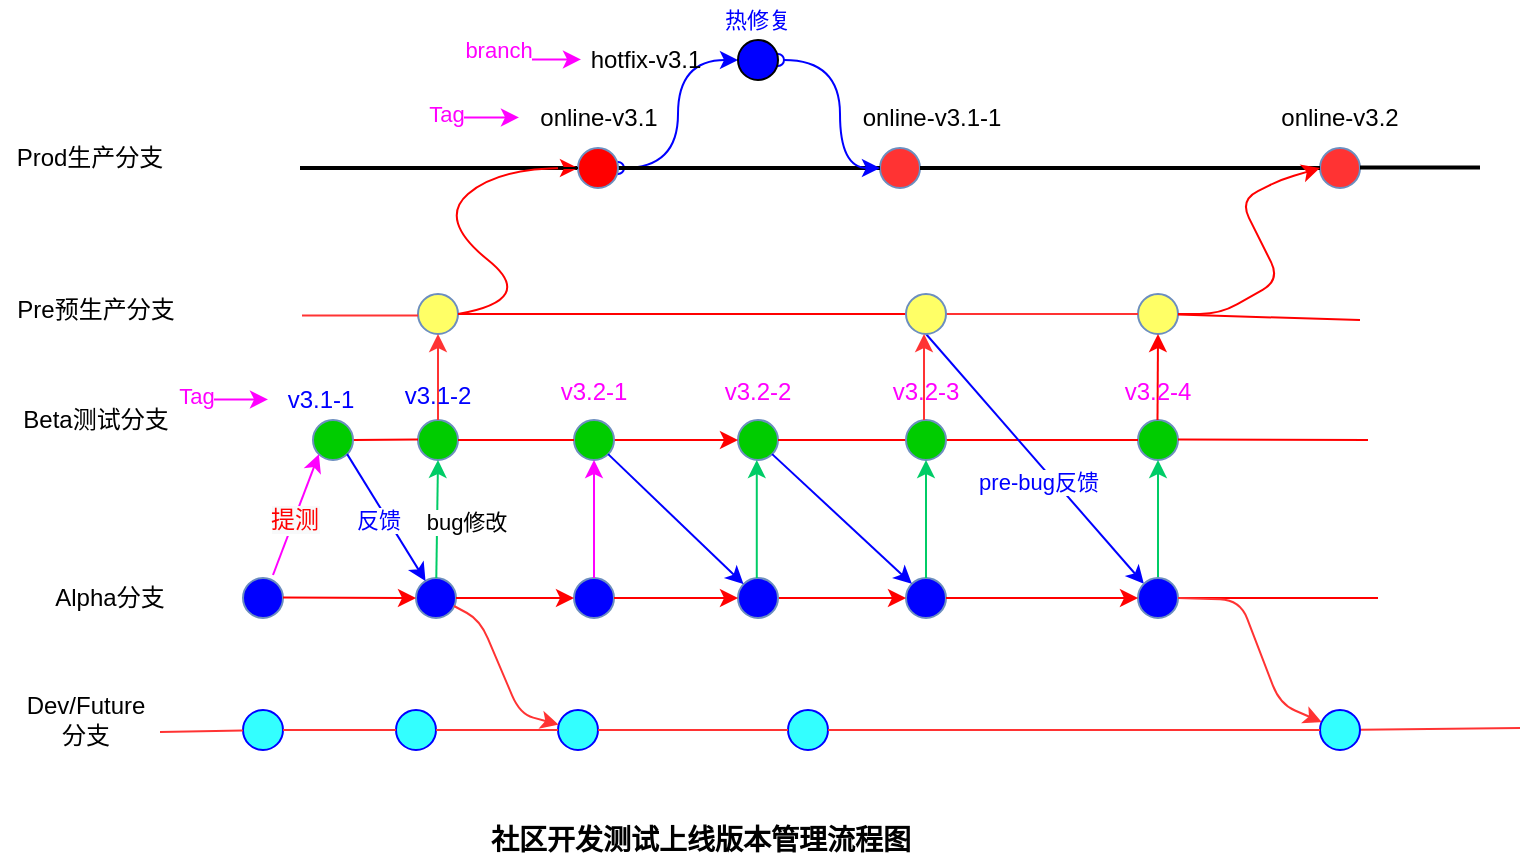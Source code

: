 <mxfile compressed="false" version="14.5.10" type="github"><diagram id="prtHgNgQTEPvFCAcTncT" name="Page-1"><mxGraphModel dx="1422" dy="738" grid="1" gridSize="10" guides="1" tooltips="1" connect="1" arrows="1" fold="1" page="1" pageScale="1" pageWidth="827" pageHeight="1169" math="0" shadow="0"><root><mxCell id="0"/><mxCell id="1" parent="0"/><mxCell id="dUK6E0IwJtis1xY8LVZJ-28" style="edgeStyle=orthogonalEdgeStyle;curved=1;rounded=0;orthogonalLoop=1;jettySize=auto;html=1;entryX=0;entryY=0.5;entryDx=0;entryDy=0;startArrow=oval;startFill=0;endArrow=classic;endFill=1;strokeColor=#0000FF;" parent="1" source="dUK6E0IwJtis1xY8LVZJ-11" target="dUK6E0IwJtis1xY8LVZJ-26" edge="1"><mxGeometry relative="1" as="geometry"><mxPoint x="314" y="294" as="sourcePoint"/></mxGeometry></mxCell><mxCell id="dUK6E0IwJtis1xY8LVZJ-15" value="" style="ellipse;whiteSpace=wrap;html=1;aspect=fixed;strokeColor=#6c8ebf;fillColor=#FF3333;" parent="1" vertex="1"><mxGeometry x="440" y="284" width="20" height="20" as="geometry"/></mxCell><mxCell id="dUK6E0IwJtis1xY8LVZJ-16" value="" style="ellipse;whiteSpace=wrap;html=1;aspect=fixed;strokeColor=#6c8ebf;fillColor=#FF3333;" parent="1" vertex="1"><mxGeometry x="660" y="284" width="20" height="20" as="geometry"/></mxCell><mxCell id="dUK6E0IwJtis1xY8LVZJ-18" value="" style="endArrow=none;html=1;exitX=0;exitY=0.5;exitDx=0;exitDy=0;strokeWidth=2;" parent="1" source="dUK6E0IwJtis1xY8LVZJ-15" target="dUK6E0IwJtis1xY8LVZJ-11" edge="1"><mxGeometry width="50" height="50" relative="1" as="geometry"><mxPoint x="130" y="304" as="sourcePoint"/><mxPoint x="314" y="294" as="targetPoint"/></mxGeometry></mxCell><mxCell id="dUK6E0IwJtis1xY8LVZJ-19" value="" style="endArrow=none;html=1;entryX=0;entryY=0.5;entryDx=0;entryDy=0;exitX=1;exitY=0.5;exitDx=0;exitDy=0;jumpSize=6;arcSize=20;strokeWidth=2;" parent="1" source="dUK6E0IwJtis1xY8LVZJ-15" target="dUK6E0IwJtis1xY8LVZJ-16" edge="1"><mxGeometry width="50" height="50" relative="1" as="geometry"><mxPoint x="489" y="304" as="sourcePoint"/><mxPoint x="379" y="304" as="targetPoint"/></mxGeometry></mxCell><mxCell id="dUK6E0IwJtis1xY8LVZJ-21" value="" style="endArrow=none;html=1;strokeColor=#000000;entryX=0;entryY=0.5;entryDx=0;entryDy=0;strokeWidth=2;" parent="1" target="dUK6E0IwJtis1xY8LVZJ-11" edge="1"><mxGeometry width="50" height="50" relative="1" as="geometry"><mxPoint x="150" y="294" as="sourcePoint"/><mxPoint x="239" y="264" as="targetPoint"/></mxGeometry></mxCell><mxCell id="dUK6E0IwJtis1xY8LVZJ-25" value="" style="ellipse;whiteSpace=wrap;html=1;aspect=fixed;strokeColor=#6c8ebf;fillColor=#FFFF66;" parent="1" vertex="1"><mxGeometry x="209" y="357" width="20" height="20" as="geometry"/></mxCell><mxCell id="dUK6E0IwJtis1xY8LVZJ-30" style="edgeStyle=orthogonalEdgeStyle;curved=1;rounded=0;orthogonalLoop=1;jettySize=auto;html=1;exitX=1;exitY=0.5;exitDx=0;exitDy=0;startArrow=oval;startFill=0;endArrow=classic;endFill=1;strokeColor=#0000FF;entryX=0;entryY=0.5;entryDx=0;entryDy=0;" parent="1" source="dUK6E0IwJtis1xY8LVZJ-26" target="dUK6E0IwJtis1xY8LVZJ-15" edge="1"><mxGeometry relative="1" as="geometry"><mxPoint x="290" y="294" as="targetPoint"/><Array as="points"><mxPoint x="420" y="240"/><mxPoint x="420" y="294"/></Array></mxGeometry></mxCell><mxCell id="dUK6E0IwJtis1xY8LVZJ-26" value="" style="ellipse;whiteSpace=wrap;html=1;aspect=fixed;fillColor=#0000FF;" parent="1" vertex="1"><mxGeometry x="369" y="230" width="20" height="20" as="geometry"/></mxCell><mxCell id="dUK6E0IwJtis1xY8LVZJ-35" value="" style="endArrow=none;html=1;exitX=1;exitY=0.5;exitDx=0;exitDy=0;strokeColor=#FF0000;" parent="1" source="dUK6E0IwJtis1xY8LVZJ-25" target="dUK6E0IwJtis1xY8LVZJ-23" edge="1"><mxGeometry width="50" height="50" relative="1" as="geometry"><mxPoint x="294" y="370" as="sourcePoint"/><mxPoint x="458" y="370" as="targetPoint"/></mxGeometry></mxCell><mxCell id="dUK6E0IwJtis1xY8LVZJ-42" value="" style="curved=1;endArrow=classic;html=1;strokeColor=#FF0000;entryX=0;entryY=0.5;entryDx=0;entryDy=0;exitX=1;exitY=0.5;exitDx=0;exitDy=0;" parent="1" source="dUK6E0IwJtis1xY8LVZJ-25" target="dUK6E0IwJtis1xY8LVZJ-11" edge="1"><mxGeometry width="50" height="50" relative="1" as="geometry"><mxPoint x="230" y="370" as="sourcePoint"/><mxPoint x="259" y="290" as="targetPoint"/><Array as="points"><mxPoint x="269" y="360"/><mxPoint x="219" y="320"/><mxPoint x="249" y="294"/></Array></mxGeometry></mxCell><mxCell id="dUK6E0IwJtis1xY8LVZJ-11" value="" style="ellipse;whiteSpace=wrap;html=1;aspect=fixed;strokeColor=#6c8ebf;fillColor=#FF0000;" parent="1" vertex="1"><mxGeometry x="289" y="284" width="20" height="20" as="geometry"/></mxCell><mxCell id="dUK6E0IwJtis1xY8LVZJ-43" value="" style="endArrow=none;html=1;entryX=0;entryY=0.5;entryDx=0;entryDy=0;" parent="1" target="dUK6E0IwJtis1xY8LVZJ-11" edge="1"><mxGeometry width="50" height="50" relative="1" as="geometry"><mxPoint x="279" y="294" as="sourcePoint"/><mxPoint x="459" y="294" as="targetPoint"/></mxGeometry></mxCell><mxCell id="dUK6E0IwJtis1xY8LVZJ-47" value="" style="group" parent="1" vertex="1" connectable="0"><mxGeometry x="2.5" y="355" width="90" height="30" as="geometry"/></mxCell><mxCell id="dUK6E0IwJtis1xY8LVZJ-31" value="Pre预生产分支" style="text;html=1;strokeColor=none;fillColor=none;align=center;verticalAlign=middle;whiteSpace=wrap;rounded=0;" parent="dUK6E0IwJtis1xY8LVZJ-47" vertex="1"><mxGeometry width="90" height="20" as="geometry"/></mxCell><mxCell id="dUK6E0IwJtis1xY8LVZJ-48" value="" style="group" parent="1" vertex="1" connectable="0"><mxGeometry y="279" width="85" height="30" as="geometry"/></mxCell><mxCell id="dUK6E0IwJtis1xY8LVZJ-32" value="Prod生产分支" style="text;html=1;strokeColor=none;fillColor=none;align=center;verticalAlign=middle;whiteSpace=wrap;rounded=0;" parent="dUK6E0IwJtis1xY8LVZJ-48" vertex="1"><mxGeometry x="5" width="80" height="20" as="geometry"/></mxCell><mxCell id="dUK6E0IwJtis1xY8LVZJ-49" value="" style="ellipse;whiteSpace=wrap;html=1;aspect=fixed;strokeColor=#6c8ebf;fillColor=#FFFF66;rotation=0;" parent="1" vertex="1"><mxGeometry x="569" y="357" width="20" height="20" as="geometry"/></mxCell><mxCell id="dUK6E0IwJtis1xY8LVZJ-52" value="" style="endArrow=none;html=1;strokeColor=#FF0000;strokeWidth=1;" parent="1" source="dUK6E0IwJtis1xY8LVZJ-49" edge="1"><mxGeometry width="50" height="50" relative="1" as="geometry"><mxPoint x="610" y="370" as="sourcePoint"/><mxPoint x="680" y="370" as="targetPoint"/></mxGeometry></mxCell><mxCell id="dUK6E0IwJtis1xY8LVZJ-53" value="" style="ellipse;whiteSpace=wrap;html=1;aspect=fixed;strokeColor=#6c8ebf;fillColor=#00CC00;" parent="1" vertex="1"><mxGeometry x="209" y="420" width="20" height="20" as="geometry"/></mxCell><mxCell id="dUK6E0IwJtis1xY8LVZJ-54" value="" style="ellipse;whiteSpace=wrap;html=1;aspect=fixed;strokeColor=#6c8ebf;fillColor=#00CC00;" parent="1" vertex="1"><mxGeometry x="369" y="420" width="20" height="20" as="geometry"/></mxCell><mxCell id="dUK6E0IwJtis1xY8LVZJ-55" value="" style="ellipse;whiteSpace=wrap;html=1;aspect=fixed;strokeColor=#6c8ebf;fillColor=#00CC00;" parent="1" vertex="1"><mxGeometry x="569" y="420" width="20" height="20" as="geometry"/></mxCell><mxCell id="dUK6E0IwJtis1xY8LVZJ-57" value="" style="endArrow=classic;html=1;strokeColor=#FF0000;strokeWidth=1;entryX=0;entryY=0.5;entryDx=0;entryDy=0;exitX=1;exitY=0.5;exitDx=0;exitDy=0;" parent="1" source="dUK6E0IwJtis1xY8LVZJ-49" target="dUK6E0IwJtis1xY8LVZJ-16" edge="1"><mxGeometry width="50" height="50" relative="1" as="geometry"><mxPoint x="589" y="364" as="sourcePoint"/><mxPoint x="634" y="310" as="targetPoint"/><Array as="points"><mxPoint x="610" y="367"/><mxPoint x="640" y="350"/><mxPoint x="620" y="310"/><mxPoint x="640" y="300"/></Array></mxGeometry></mxCell><mxCell id="dUK6E0IwJtis1xY8LVZJ-59" value="" style="endArrow=classic;html=1;strokeColor=#FF0000;strokeWidth=1;exitX=1;exitY=0.5;exitDx=0;exitDy=0;entryX=0;entryY=0.5;entryDx=0;entryDy=0;endFill=1;" parent="1" source="dUK6E0IwJtis1xY8LVZJ-68" target="dUK6E0IwJtis1xY8LVZJ-54" edge="1"><mxGeometry width="50" height="50" relative="1" as="geometry"><mxPoint x="419" y="460" as="sourcePoint"/><mxPoint x="319" y="430" as="targetPoint"/></mxGeometry></mxCell><mxCell id="dUK6E0IwJtis1xY8LVZJ-61" value="" style="endArrow=none;html=1;strokeColor=#FF0000;strokeWidth=1;entryX=0;entryY=0.5;entryDx=0;entryDy=0;" parent="1" source="dUK6E0IwJtis1xY8LVZJ-80" edge="1"><mxGeometry width="50" height="50" relative="1" as="geometry"><mxPoint x="179" y="430" as="sourcePoint"/><mxPoint x="209" y="429.75" as="targetPoint"/></mxGeometry></mxCell><mxCell id="dUK6E0IwJtis1xY8LVZJ-62" value="" style="endArrow=none;html=1;strokeColor=#FF0000;strokeWidth=1;exitX=1;exitY=0.5;exitDx=0;exitDy=0;" parent="1" edge="1"><mxGeometry width="50" height="50" relative="1" as="geometry"><mxPoint x="589" y="429.75" as="sourcePoint"/><mxPoint x="684" y="430" as="targetPoint"/></mxGeometry></mxCell><mxCell id="dUK6E0IwJtis1xY8LVZJ-66" value="" style="endArrow=classic;html=1;strokeColor=#FF0000;strokeWidth=1;" parent="1" target="dUK6E0IwJtis1xY8LVZJ-49" edge="1"><mxGeometry width="50" height="50" relative="1" as="geometry"><mxPoint x="578.75" y="420" as="sourcePoint"/><mxPoint x="579" y="380" as="targetPoint"/></mxGeometry></mxCell><mxCell id="dUK6E0IwJtis1xY8LVZJ-68" value="" style="ellipse;whiteSpace=wrap;html=1;aspect=fixed;strokeColor=#6c8ebf;fillColor=#00CC00;" parent="1" vertex="1"><mxGeometry x="287" y="420" width="20" height="20" as="geometry"/></mxCell><mxCell id="dUK6E0IwJtis1xY8LVZJ-69" value="" style="endArrow=none;html=1;strokeColor=#FF0000;strokeWidth=1;exitX=1;exitY=0.5;exitDx=0;exitDy=0;entryX=0;entryY=0.5;entryDx=0;entryDy=0;" parent="1" source="dUK6E0IwJtis1xY8LVZJ-53" target="dUK6E0IwJtis1xY8LVZJ-68" edge="1"><mxGeometry width="50" height="50" relative="1" as="geometry"><mxPoint x="229" y="430" as="sourcePoint"/><mxPoint x="324" y="430" as="targetPoint"/></mxGeometry></mxCell><mxCell id="dUK6E0IwJtis1xY8LVZJ-71" value="" style="ellipse;whiteSpace=wrap;html=1;aspect=fixed;strokeColor=#6c8ebf;fillColor=#0000FF;" parent="1" vertex="1"><mxGeometry x="208" y="499" width="20" height="20" as="geometry"/></mxCell><mxCell id="dUK6E0IwJtis1xY8LVZJ-72" value="" style="ellipse;whiteSpace=wrap;html=1;aspect=fixed;strokeColor=#6c8ebf;fillColor=#0000FF;" parent="1" vertex="1"><mxGeometry x="287" y="499" width="20" height="20" as="geometry"/></mxCell><mxCell id="dUK6E0IwJtis1xY8LVZJ-74" value="" style="ellipse;whiteSpace=wrap;html=1;aspect=fixed;strokeColor=#6c8ebf;fillColor=#0000FF;" parent="1" vertex="1"><mxGeometry x="453" y="499" width="20" height="20" as="geometry"/></mxCell><mxCell id="dUK6E0IwJtis1xY8LVZJ-78" value="" style="endArrow=none;html=1;strokeColor=#FF0000;strokeWidth=1;" parent="1" source="dUK6E0IwJtis1xY8LVZJ-67" target="dUK6E0IwJtis1xY8LVZJ-54" edge="1"><mxGeometry width="50" height="50" relative="1" as="geometry"><mxPoint x="344" y="430" as="sourcePoint"/><mxPoint x="419" y="430" as="targetPoint"/></mxGeometry></mxCell><mxCell id="dUK6E0IwJtis1xY8LVZJ-80" value="" style="ellipse;whiteSpace=wrap;html=1;aspect=fixed;strokeColor=#6c8ebf;fillColor=#00CC00;" parent="1" vertex="1"><mxGeometry x="156.5" y="420" width="20" height="20" as="geometry"/></mxCell><mxCell id="dUK6E0IwJtis1xY8LVZJ-81" value="" style="endArrow=none;html=1;strokeColor=#FF0000;strokeWidth=1;" parent="1" edge="1"><mxGeometry width="50" height="50" relative="1" as="geometry"><mxPoint x="179" y="430" as="sourcePoint"/><mxPoint x="179" y="430" as="targetPoint"/></mxGeometry></mxCell><mxCell id="dUK6E0IwJtis1xY8LVZJ-82" value="" style="endArrow=none;html=1;strokeColor=#FF0000;strokeWidth=1;entryX=0;entryY=0.5;entryDx=0;entryDy=0;exitX=1;exitY=0.5;exitDx=0;exitDy=0;" parent="1" source="dUK6E0IwJtis1xY8LVZJ-67" target="dUK6E0IwJtis1xY8LVZJ-55" edge="1"><mxGeometry width="50" height="50" relative="1" as="geometry"><mxPoint x="449" y="430" as="sourcePoint"/><mxPoint x="502" y="430" as="targetPoint"/></mxGeometry></mxCell><mxCell id="dUK6E0IwJtis1xY8LVZJ-67" value="" style="ellipse;whiteSpace=wrap;html=1;aspect=fixed;strokeColor=#6c8ebf;fillColor=#00CC00;" parent="1" vertex="1"><mxGeometry x="453" y="420" width="20" height="20" as="geometry"/></mxCell><mxCell id="dUK6E0IwJtis1xY8LVZJ-92" value="" style="ellipse;whiteSpace=wrap;html=1;aspect=fixed;strokeColor=#6c8ebf;fillColor=#0000FF;" parent="1" vertex="1"><mxGeometry x="121.5" y="499" width="20" height="20" as="geometry"/></mxCell><mxCell id="dUK6E0IwJtis1xY8LVZJ-93" value="" style="endArrow=classic;html=1;strokeWidth=1;exitX=0.75;exitY=-0.075;exitDx=0;exitDy=0;exitPerimeter=0;entryX=0;entryY=1;entryDx=0;entryDy=0;strokeColor=#FF00FF;" parent="1" source="dUK6E0IwJtis1xY8LVZJ-92" target="dUK6E0IwJtis1xY8LVZJ-80" edge="1"><mxGeometry width="50" height="50" relative="1" as="geometry"><mxPoint x="134" y="510" as="sourcePoint"/><mxPoint x="184" y="460" as="targetPoint"/></mxGeometry></mxCell><mxCell id="dUK6E0IwJtis1xY8LVZJ-138" value="&lt;span style=&quot;color: rgb(255 , 0 , 0) ; font-size: 12px ; background-color: rgb(248 , 249 , 250)&quot;&gt;提测&lt;/span&gt;" style="edgeLabel;html=1;align=center;verticalAlign=middle;resizable=0;points=[];" parent="dUK6E0IwJtis1xY8LVZJ-93" vertex="1" connectable="0"><mxGeometry x="0.615" relative="1" as="geometry"><mxPoint x="-8.49" y="21.23" as="offset"/></mxGeometry></mxCell><mxCell id="dUK6E0IwJtis1xY8LVZJ-95" value="" style="endArrow=classic;html=1;strokeWidth=1;exitX=1;exitY=1;exitDx=0;exitDy=0;strokeColor=#0000FF;" parent="1" source="dUK6E0IwJtis1xY8LVZJ-80" target="dUK6E0IwJtis1xY8LVZJ-71" edge="1"><mxGeometry width="50" height="50" relative="1" as="geometry"><mxPoint x="174" y="470" as="sourcePoint"/><mxPoint x="224" y="420" as="targetPoint"/></mxGeometry></mxCell><mxCell id="dUK6E0IwJtis1xY8LVZJ-137" value="&lt;font color=&quot;#0000ff&quot;&gt;反馈&lt;/font&gt;" style="edgeLabel;html=1;align=center;verticalAlign=middle;resizable=0;points=[];" parent="dUK6E0IwJtis1xY8LVZJ-95" vertex="1" connectable="0"><mxGeometry x="-0.377" y="-1" relative="1" as="geometry"><mxPoint x="4.18" y="12.92" as="offset"/></mxGeometry></mxCell><mxCell id="dUK6E0IwJtis1xY8LVZJ-96" value="" style="endArrow=classic;html=1;strokeWidth=1;strokeColor=#00CC66;" parent="1" source="dUK6E0IwJtis1xY8LVZJ-71" edge="1"><mxGeometry width="50" height="50" relative="1" as="geometry"><mxPoint x="209" y="499" as="sourcePoint"/><mxPoint x="219" y="440" as="targetPoint"/></mxGeometry></mxCell><mxCell id="dUK6E0IwJtis1xY8LVZJ-139" value="bug修改" style="edgeLabel;html=1;align=center;verticalAlign=middle;resizable=0;points=[];" parent="dUK6E0IwJtis1xY8LVZJ-96" vertex="1" connectable="0"><mxGeometry x="0.258" y="3" relative="1" as="geometry"><mxPoint x="16.68" y="8.55" as="offset"/></mxGeometry></mxCell><mxCell id="dUK6E0IwJtis1xY8LVZJ-98" value="" style="endArrow=classic;html=1;strokeColor=#FF0000;strokeWidth=1;entryX=0;entryY=0.5;entryDx=0;entryDy=0;endFill=1;" parent="1" target="dUK6E0IwJtis1xY8LVZJ-71" edge="1"><mxGeometry width="50" height="50" relative="1" as="geometry"><mxPoint x="141.5" y="508.75" as="sourcePoint"/><mxPoint x="186.5" y="508.75" as="targetPoint"/></mxGeometry></mxCell><mxCell id="dUK6E0IwJtis1xY8LVZJ-99" value="" style="endArrow=classic;html=1;strokeColor=#FF0000;strokeWidth=1;endFill=1;entryX=0;entryY=0.5;entryDx=0;entryDy=0;" parent="1" source="dUK6E0IwJtis1xY8LVZJ-71" target="dUK6E0IwJtis1xY8LVZJ-72" edge="1"><mxGeometry width="50" height="50" relative="1" as="geometry"><mxPoint x="230" y="509" as="sourcePoint"/><mxPoint x="259" y="509" as="targetPoint"/></mxGeometry></mxCell><mxCell id="dUK6E0IwJtis1xY8LVZJ-101" value="" style="endArrow=classic;html=1;strokeColor=#FF0000;strokeWidth=1;entryX=0;entryY=0.5;entryDx=0;entryDy=0;exitX=1;exitY=0.5;exitDx=0;exitDy=0;endFill=1;" parent="1" source="dUK6E0IwJtis1xY8LVZJ-145" target="dUK6E0IwJtis1xY8LVZJ-74" edge="1"><mxGeometry width="50" height="50" relative="1" as="geometry"><mxPoint x="334" y="508.75" as="sourcePoint"/><mxPoint x="379" y="508.75" as="targetPoint"/></mxGeometry></mxCell><mxCell id="dUK6E0IwJtis1xY8LVZJ-104" value="" style="endArrow=none;html=1;strokeColor=#FF0000;strokeWidth=1;" parent="1" source="dUK6E0IwJtis1xY8LVZJ-76" edge="1"><mxGeometry width="50" height="50" relative="1" as="geometry"><mxPoint x="579" y="508.75" as="sourcePoint"/><mxPoint x="689" y="509" as="targetPoint"/></mxGeometry></mxCell><mxCell id="dUK6E0IwJtis1xY8LVZJ-106" value="" style="endArrow=classic;html=1;strokeWidth=1;entryX=0.5;entryY=1;entryDx=0;entryDy=0;exitX=0.5;exitY=0;exitDx=0;exitDy=0;strokeColor=#FF00FF;" parent="1" source="dUK6E0IwJtis1xY8LVZJ-72" target="dUK6E0IwJtis1xY8LVZJ-68" edge="1"><mxGeometry width="50" height="50" relative="1" as="geometry"><mxPoint x="292" y="499" as="sourcePoint"/><mxPoint x="342" y="449" as="targetPoint"/></mxGeometry></mxCell><mxCell id="dUK6E0IwJtis1xY8LVZJ-85" value="&lt;font color=&quot;#ff00ff&quot;&gt;v3.2-2&lt;/font&gt;" style="text;html=1;strokeColor=none;fillColor=none;align=center;verticalAlign=middle;whiteSpace=wrap;rounded=0;" parent="1" vertex="1"><mxGeometry x="359" y="398" width="40" height="16" as="geometry"/></mxCell><mxCell id="dUK6E0IwJtis1xY8LVZJ-110" value="Beta测试分支" style="text;html=1;strokeColor=none;fillColor=none;align=center;verticalAlign=middle;whiteSpace=wrap;rounded=0;" parent="1" vertex="1"><mxGeometry x="2.5" y="410" width="90" height="20" as="geometry"/></mxCell><mxCell id="dUK6E0IwJtis1xY8LVZJ-112" value="Alpha分支" style="text;html=1;strokeColor=none;fillColor=none;align=center;verticalAlign=middle;whiteSpace=wrap;rounded=0;" parent="1" vertex="1"><mxGeometry x="25" y="499" width="60" height="20" as="geometry"/></mxCell><mxCell id="dUK6E0IwJtis1xY8LVZJ-113" value="" style="endArrow=classic;html=1;strokeWidth=1;exitX=1;exitY=0.5;exitDx=0;exitDy=0;strokeColor=#0000FF;entryX=0;entryY=0;entryDx=0;entryDy=0;" parent="1" source="dUK6E0IwJtis1xY8LVZJ-23" target="dUK6E0IwJtis1xY8LVZJ-76" edge="1"><mxGeometry width="50" height="50" relative="1" as="geometry"><mxPoint x="389" y="440" as="sourcePoint"/><mxPoint x="439" y="390" as="targetPoint"/></mxGeometry></mxCell><mxCell id="dUK6E0IwJtis1xY8LVZJ-140" value="pre-bug反馈" style="edgeLabel;html=1;align=center;verticalAlign=middle;resizable=0;points=[];fontColor=#0000FF;" parent="dUK6E0IwJtis1xY8LVZJ-113" vertex="1" connectable="0"><mxGeometry x="-0.743" relative="1" as="geometry"><mxPoint x="41.7" y="57.23" as="offset"/></mxGeometry></mxCell><mxCell id="dUK6E0IwJtis1xY8LVZJ-114" value="" style="endArrow=classic;html=1;strokeWidth=1;exitX=0.5;exitY=0;exitDx=0;exitDy=0;entryX=0.5;entryY=1;entryDx=0;entryDy=0;strokeColor=#00CC66;" parent="1" source="dUK6E0IwJtis1xY8LVZJ-74" target="dUK6E0IwJtis1xY8LVZJ-67" edge="1"><mxGeometry width="50" height="50" relative="1" as="geometry"><mxPoint x="389" y="440" as="sourcePoint"/><mxPoint x="439" y="390" as="targetPoint"/></mxGeometry></mxCell><mxCell id="dUK6E0IwJtis1xY8LVZJ-115" value="" style="endArrow=classic;html=1;strokeWidth=1;exitX=0.5;exitY=0;exitDx=0;exitDy=0;strokeColor=#00CC66;" parent="1" source="dUK6E0IwJtis1xY8LVZJ-76" edge="1"><mxGeometry width="50" height="50" relative="1" as="geometry"><mxPoint x="529" y="490" as="sourcePoint"/><mxPoint x="579" y="440" as="targetPoint"/></mxGeometry></mxCell><mxCell id="dUK6E0IwJtis1xY8LVZJ-76" value="" style="ellipse;whiteSpace=wrap;html=1;aspect=fixed;strokeColor=#6c8ebf;fillColor=#0000FF;" parent="1" vertex="1"><mxGeometry x="569" y="499" width="20" height="20" as="geometry"/></mxCell><mxCell id="dUK6E0IwJtis1xY8LVZJ-116" value="" style="endArrow=none;html=1;strokeColor=#FF0000;strokeWidth=1;" parent="1" target="dUK6E0IwJtis1xY8LVZJ-76" edge="1"><mxGeometry width="50" height="50" relative="1" as="geometry"><mxPoint x="579" y="508.75" as="sourcePoint"/><mxPoint x="624" y="508.75" as="targetPoint"/></mxGeometry></mxCell><mxCell id="dUK6E0IwJtis1xY8LVZJ-84" value="&lt;font color=&quot;#0000ff&quot;&gt;v3.1-1&lt;/font&gt;" style="text;html=1;strokeColor=none;fillColor=none;align=center;verticalAlign=middle;whiteSpace=wrap;rounded=0;" parent="1" vertex="1"><mxGeometry x="121.5" y="400" width="76.5" height="20" as="geometry"/></mxCell><mxCell id="dUK6E0IwJtis1xY8LVZJ-44" value="&lt;font color=&quot;#0000ff&quot; style=&quot;font-size: 11px&quot;&gt;热修复&lt;/font&gt;" style="text;html=1;strokeColor=none;fillColor=none;align=center;verticalAlign=middle;whiteSpace=wrap;rounded=0;" parent="1" vertex="1"><mxGeometry x="336" y="210" width="86" height="20" as="geometry"/></mxCell><mxCell id="dUK6E0IwJtis1xY8LVZJ-122" value="" style="endArrow=none;html=1;strokeColor=#FF3333;strokeWidth=1;" parent="1" source="dUK6E0IwJtis1xY8LVZJ-23" target="dUK6E0IwJtis1xY8LVZJ-49" edge="1"><mxGeometry width="50" height="50" relative="1" as="geometry"><mxPoint x="333" y="367.7" as="sourcePoint"/><mxPoint x="453.0" y="366.946" as="targetPoint"/></mxGeometry></mxCell><mxCell id="dUK6E0IwJtis1xY8LVZJ-124" value="" style="endArrow=none;html=1;strokeColor=#FF3333;strokeWidth=1;" parent="1" edge="1"><mxGeometry width="50" height="50" relative="1" as="geometry"><mxPoint x="151" y="367.7" as="sourcePoint"/><mxPoint x="209" y="367.7" as="targetPoint"/></mxGeometry></mxCell><mxCell id="dUK6E0IwJtis1xY8LVZJ-127" value="&lt;font color=&quot;#ff00ff&quot;&gt;v3.2-4&lt;/font&gt;" style="text;html=1;strokeColor=none;fillColor=none;align=center;verticalAlign=middle;whiteSpace=wrap;rounded=0;" parent="1" vertex="1"><mxGeometry x="559" y="396" width="40" height="20" as="geometry"/></mxCell><mxCell id="dUK6E0IwJtis1xY8LVZJ-128" value="" style="endArrow=none;html=1;strokeColor=#000000;strokeWidth=2;" parent="1" edge="1"><mxGeometry width="50" height="50" relative="1" as="geometry"><mxPoint x="680" y="293.7" as="sourcePoint"/><mxPoint x="740" y="293.7" as="targetPoint"/></mxGeometry></mxCell><mxCell id="dUK6E0IwJtis1xY8LVZJ-129" value="" style="endArrow=classic;html=1;strokeColor=#FF3333;strokeWidth=1;entryX=0.5;entryY=1;entryDx=0;entryDy=0;" parent="1" target="dUK6E0IwJtis1xY8LVZJ-25" edge="1"><mxGeometry width="50" height="50" relative="1" as="geometry"><mxPoint x="219" y="420" as="sourcePoint"/><mxPoint x="269" y="370" as="targetPoint"/></mxGeometry></mxCell><mxCell id="dUK6E0IwJtis1xY8LVZJ-131" value="&lt;font color=&quot;#0000ff&quot;&gt;v3.1-2&lt;/font&gt;" style="text;html=1;strokeColor=none;fillColor=none;align=center;verticalAlign=middle;whiteSpace=wrap;rounded=0;" parent="1" vertex="1"><mxGeometry x="199" y="398" width="40" height="20" as="geometry"/></mxCell><mxCell id="dUK6E0IwJtis1xY8LVZJ-132" value="&lt;font color=&quot;#ff00ff&quot;&gt;v3.2-1&lt;/font&gt;" style="text;html=1;strokeColor=none;fillColor=none;align=center;verticalAlign=middle;whiteSpace=wrap;rounded=0;" parent="1" vertex="1"><mxGeometry x="277" y="396" width="40" height="20" as="geometry"/></mxCell><mxCell id="dUK6E0IwJtis1xY8LVZJ-141" value="" style="endArrow=classic;html=1;strokeColor=#FF0000;strokeWidth=1;entryX=0;entryY=0.5;entryDx=0;entryDy=0;endFill=1;exitX=1;exitY=0.5;exitDx=0;exitDy=0;" parent="1" source="dUK6E0IwJtis1xY8LVZJ-74" target="dUK6E0IwJtis1xY8LVZJ-76" edge="1"><mxGeometry width="50" height="50" relative="1" as="geometry"><mxPoint x="502" y="508.75" as="sourcePoint"/><mxPoint x="520" y="509" as="targetPoint"/></mxGeometry></mxCell><mxCell id="dUK6E0IwJtis1xY8LVZJ-86" value="&lt;font color=&quot;#ff00ff&quot;&gt;v3.2-3&lt;/font&gt;" style="text;html=1;strokeColor=none;fillColor=none;align=center;verticalAlign=middle;whiteSpace=wrap;rounded=0;" parent="1" vertex="1"><mxGeometry x="443" y="396" width="40" height="20" as="geometry"/></mxCell><mxCell id="dUK6E0IwJtis1xY8LVZJ-23" value="" style="ellipse;whiteSpace=wrap;html=1;aspect=fixed;strokeColor=#6c8ebf;fillColor=#FFFF66;rotation=0;direction=south;" parent="1" vertex="1"><mxGeometry x="453" y="357" width="20" height="20" as="geometry"/></mxCell><mxCell id="dUK6E0IwJtis1xY8LVZJ-145" value="" style="ellipse;whiteSpace=wrap;html=1;aspect=fixed;strokeColor=#6c8ebf;fillColor=#0000FF;" parent="1" vertex="1"><mxGeometry x="369" y="499" width="20" height="20" as="geometry"/></mxCell><mxCell id="dUK6E0IwJtis1xY8LVZJ-146" value="" style="endArrow=classic;html=1;strokeColor=#FF0000;strokeWidth=1;entryX=0;entryY=0.5;entryDx=0;entryDy=0;exitX=1;exitY=0.5;exitDx=0;exitDy=0;endFill=1;" parent="1" source="dUK6E0IwJtis1xY8LVZJ-72" target="dUK6E0IwJtis1xY8LVZJ-145" edge="1"><mxGeometry width="50" height="50" relative="1" as="geometry"><mxPoint x="279" y="509" as="sourcePoint"/><mxPoint x="453" y="509" as="targetPoint"/></mxGeometry></mxCell><mxCell id="dUK6E0IwJtis1xY8LVZJ-148" value="" style="endArrow=classic;html=1;strokeWidth=1;exitX=1;exitY=1;exitDx=0;exitDy=0;strokeColor=#0000FF;" parent="1" source="dUK6E0IwJtis1xY8LVZJ-68" target="dUK6E0IwJtis1xY8LVZJ-145" edge="1"><mxGeometry width="50" height="50" relative="1" as="geometry"><mxPoint x="279.001" y="436.041" as="sourcePoint"/><mxPoint x="310.019" y="498.996" as="targetPoint"/></mxGeometry></mxCell><mxCell id="dUK6E0IwJtis1xY8LVZJ-150" value="" style="endArrow=classic;html=1;strokeWidth=1;entryX=0.5;entryY=1;entryDx=0;entryDy=0;exitX=0.5;exitY=0;exitDx=0;exitDy=0;strokeColor=#00CC66;" parent="1" edge="1"><mxGeometry width="50" height="50" relative="1" as="geometry"><mxPoint x="378.39" y="499" as="sourcePoint"/><mxPoint x="378.39" y="440" as="targetPoint"/></mxGeometry></mxCell><mxCell id="dUK6E0IwJtis1xY8LVZJ-156" value="" style="endArrow=none;html=1;strokeColor=#FF3333;strokeWidth=1;fontColor=#0000FF;" parent="1" source="dUK6E0IwJtis1xY8LVZJ-155" edge="1"><mxGeometry width="50" height="50" relative="1" as="geometry"><mxPoint x="80" y="580" as="sourcePoint"/><mxPoint x="760" y="574" as="targetPoint"/></mxGeometry></mxCell><mxCell id="dUK6E0IwJtis1xY8LVZJ-151" value="" style="ellipse;whiteSpace=wrap;html=1;aspect=fixed;strokeColor=#0000FF;fontColor=#0000FF;fillColor=#33FFFF;" parent="1" vertex="1"><mxGeometry x="121.5" y="565" width="20" height="20" as="geometry"/></mxCell><mxCell id="dUK6E0IwJtis1xY8LVZJ-157" value="" style="endArrow=none;html=1;strokeColor=#FF3333;strokeWidth=1;fontColor=#0000FF;" parent="1" target="dUK6E0IwJtis1xY8LVZJ-151" edge="1"><mxGeometry width="50" height="50" relative="1" as="geometry"><mxPoint x="80" y="576" as="sourcePoint"/><mxPoint x="730" y="580" as="targetPoint"/></mxGeometry></mxCell><mxCell id="dUK6E0IwJtis1xY8LVZJ-152" value="" style="ellipse;whiteSpace=wrap;html=1;aspect=fixed;strokeColor=#0000FF;fontColor=#0000FF;fillColor=#33FFFF;" parent="1" vertex="1"><mxGeometry x="198" y="565" width="20" height="20" as="geometry"/></mxCell><mxCell id="dUK6E0IwJtis1xY8LVZJ-158" value="" style="endArrow=none;html=1;strokeColor=#FF3333;strokeWidth=1;fontColor=#0000FF;" parent="1" source="dUK6E0IwJtis1xY8LVZJ-151" target="dUK6E0IwJtis1xY8LVZJ-152" edge="1"><mxGeometry width="50" height="50" relative="1" as="geometry"><mxPoint x="141.5" y="575.081" as="sourcePoint"/><mxPoint x="730" y="580" as="targetPoint"/></mxGeometry></mxCell><mxCell id="dUK6E0IwJtis1xY8LVZJ-153" value="" style="ellipse;whiteSpace=wrap;html=1;aspect=fixed;strokeColor=#0000FF;fontColor=#0000FF;fillColor=#33FFFF;" parent="1" vertex="1"><mxGeometry x="279" y="565" width="20" height="20" as="geometry"/></mxCell><mxCell id="dUK6E0IwJtis1xY8LVZJ-160" value="" style="endArrow=none;html=1;strokeColor=#FF3333;strokeWidth=1;fontColor=#0000FF;" parent="1" source="dUK6E0IwJtis1xY8LVZJ-152" target="dUK6E0IwJtis1xY8LVZJ-153" edge="1"><mxGeometry width="50" height="50" relative="1" as="geometry"><mxPoint x="218.0" y="575.093" as="sourcePoint"/><mxPoint x="730" y="580" as="targetPoint"/></mxGeometry></mxCell><mxCell id="dUK6E0IwJtis1xY8LVZJ-154" value="" style="ellipse;whiteSpace=wrap;html=1;aspect=fixed;strokeColor=#0000FF;fontColor=#0000FF;fillColor=#33FFFF;" parent="1" vertex="1"><mxGeometry x="394" y="565" width="20" height="20" as="geometry"/></mxCell><mxCell id="dUK6E0IwJtis1xY8LVZJ-161" value="" style="endArrow=none;html=1;strokeColor=#FF3333;strokeWidth=1;fontColor=#0000FF;" parent="1" source="dUK6E0IwJtis1xY8LVZJ-153" target="dUK6E0IwJtis1xY8LVZJ-154" edge="1"><mxGeometry width="50" height="50" relative="1" as="geometry"><mxPoint x="298.999" y="575.11" as="sourcePoint"/><mxPoint x="730" y="580" as="targetPoint"/></mxGeometry></mxCell><mxCell id="dUK6E0IwJtis1xY8LVZJ-155" value="" style="ellipse;whiteSpace=wrap;html=1;aspect=fixed;strokeColor=#0000FF;fontColor=#0000FF;fillColor=#33FFFF;" parent="1" vertex="1"><mxGeometry x="660" y="565" width="20" height="20" as="geometry"/></mxCell><mxCell id="dUK6E0IwJtis1xY8LVZJ-162" value="" style="endArrow=none;html=1;strokeColor=#FF3333;strokeWidth=1;fontColor=#0000FF;" parent="1" source="dUK6E0IwJtis1xY8LVZJ-154" target="dUK6E0IwJtis1xY8LVZJ-155" edge="1"><mxGeometry width="50" height="50" relative="1" as="geometry"><mxPoint x="413.999" y="575.149" as="sourcePoint"/><mxPoint x="730" y="580" as="targetPoint"/></mxGeometry></mxCell><mxCell id="dUK6E0IwJtis1xY8LVZJ-163" value="Dev/Future分支" style="text;html=1;strokeColor=none;fillColor=none;align=center;verticalAlign=middle;whiteSpace=wrap;rounded=0;" parent="1" vertex="1"><mxGeometry x="12.5" y="560" width="60" height="20" as="geometry"/></mxCell><mxCell id="dUK6E0IwJtis1xY8LVZJ-168" value="" style="endArrow=classic;html=1;strokeColor=#FF3333;strokeWidth=1;fontColor=#0000FF;" parent="1" target="dUK6E0IwJtis1xY8LVZJ-153" edge="1"><mxGeometry width="50" height="50" relative="1" as="geometry"><mxPoint x="227" y="513" as="sourcePoint"/><mxPoint x="493" y="500" as="targetPoint"/><Array as="points"><mxPoint x="240" y="520"/><mxPoint x="260" y="567"/></Array></mxGeometry></mxCell><mxCell id="dUK6E0IwJtis1xY8LVZJ-169" value="" style="endArrow=classic;html=1;strokeColor=#FF3333;strokeWidth=1;fontColor=#0000FF;exitX=1;exitY=0.5;exitDx=0;exitDy=0;" parent="1" source="dUK6E0IwJtis1xY8LVZJ-76" target="dUK6E0IwJtis1xY8LVZJ-155" edge="1"><mxGeometry width="50" height="50" relative="1" as="geometry"><mxPoint x="584" y="530" as="sourcePoint"/><mxPoint x="634" y="480" as="targetPoint"/><Array as="points"><mxPoint x="620" y="510"/><mxPoint x="640" y="562"/></Array></mxGeometry></mxCell><mxCell id="dUK6E0IwJtis1xY8LVZJ-170" value="online-v3.1" style="text;html=1;strokeColor=none;fillColor=none;align=center;verticalAlign=middle;whiteSpace=wrap;rounded=0;" parent="1" vertex="1"><mxGeometry x="268.5" y="259" width="61" height="20" as="geometry"/></mxCell><mxCell id="dUK6E0IwJtis1xY8LVZJ-171" value="hotfix-v3.1" style="text;html=1;strokeColor=none;fillColor=none;align=center;verticalAlign=middle;whiteSpace=wrap;rounded=0;" parent="1" vertex="1"><mxGeometry x="277" y="230" width="92" height="20" as="geometry"/></mxCell><mxCell id="dUK6E0IwJtis1xY8LVZJ-172" value="online-v3.1-1" style="text;html=1;strokeColor=none;fillColor=none;align=center;verticalAlign=middle;whiteSpace=wrap;rounded=0;" parent="1" vertex="1"><mxGeometry x="422" y="259" width="88" height="20" as="geometry"/></mxCell><mxCell id="dUK6E0IwJtis1xY8LVZJ-173" value="online-v3.2" style="text;html=1;strokeColor=none;fillColor=none;align=center;verticalAlign=middle;whiteSpace=wrap;rounded=0;" parent="1" vertex="1"><mxGeometry x="634.25" y="259" width="71.5" height="20" as="geometry"/></mxCell><mxCell id="dUK6E0IwJtis1xY8LVZJ-176" value="" style="endArrow=classic;html=1;strokeWidth=1;fontColor=#0000FF;strokeColor=#FF00FF;" parent="1" edge="1"><mxGeometry width="50" height="50" relative="1" as="geometry"><mxPoint x="92.5" y="409.7" as="sourcePoint"/><mxPoint x="134" y="409.7" as="targetPoint"/></mxGeometry></mxCell><mxCell id="dUK6E0IwJtis1xY8LVZJ-178" value="Tag" style="edgeLabel;html=1;align=center;verticalAlign=middle;resizable=0;points=[];fontColor=#FF00FF;" parent="dUK6E0IwJtis1xY8LVZJ-176" vertex="1" connectable="0"><mxGeometry x="-0.541" y="1" relative="1" as="geometry"><mxPoint x="-4.7" y="-1" as="offset"/></mxGeometry></mxCell><mxCell id="dUK6E0IwJtis1xY8LVZJ-179" value="" style="endArrow=classic;html=1;strokeWidth=1;exitX=1;exitY=1;exitDx=0;exitDy=0;strokeColor=#0000FF;entryX=0;entryY=0;entryDx=0;entryDy=0;" parent="1" source="dUK6E0IwJtis1xY8LVZJ-54" target="dUK6E0IwJtis1xY8LVZJ-74" edge="1"><mxGeometry width="50" height="50" relative="1" as="geometry"><mxPoint x="369.421" y="432.741" as="sourcePoint"/><mxPoint x="450" y="499" as="targetPoint"/></mxGeometry></mxCell><mxCell id="dUK6E0IwJtis1xY8LVZJ-180" value="&lt;b&gt;&lt;font color=&quot;#000000&quot; style=&quot;font-size: 14px&quot;&gt;社区开发测试上线版本管理流程图&lt;/font&gt;&lt;/b&gt;" style="text;html=1;strokeColor=none;fillColor=none;align=center;verticalAlign=middle;whiteSpace=wrap;rounded=0;fontColor=#0000FF;" parent="1" vertex="1"><mxGeometry x="239" y="620" width="223" height="20" as="geometry"/></mxCell><mxCell id="dUK6E0IwJtis1xY8LVZJ-181" value="" style="endArrow=classic;html=1;strokeWidth=1;fontColor=#0000FF;strokeColor=#FF00FF;" parent="1" edge="1"><mxGeometry width="50" height="50" relative="1" as="geometry"><mxPoint x="218" y="268.7" as="sourcePoint"/><mxPoint x="259.5" y="268.7" as="targetPoint"/></mxGeometry></mxCell><mxCell id="dUK6E0IwJtis1xY8LVZJ-182" value="Tag" style="edgeLabel;html=1;align=center;verticalAlign=middle;resizable=0;points=[];fontColor=#FF00FF;" parent="dUK6E0IwJtis1xY8LVZJ-181" vertex="1" connectable="0"><mxGeometry x="-0.541" y="1" relative="1" as="geometry"><mxPoint x="-4.7" y="-1" as="offset"/></mxGeometry></mxCell><mxCell id="dUK6E0IwJtis1xY8LVZJ-183" value="" style="endArrow=classic;html=1;strokeWidth=1;fontColor=#0000FF;strokeColor=#FF00FF;" parent="1" edge="1"><mxGeometry width="50" height="50" relative="1" as="geometry"><mxPoint x="249" y="239.7" as="sourcePoint"/><mxPoint x="290.5" y="239.7" as="targetPoint"/></mxGeometry></mxCell><mxCell id="dUK6E0IwJtis1xY8LVZJ-184" value="branch" style="edgeLabel;html=1;align=center;verticalAlign=middle;resizable=0;points=[];fontColor=#FF00FF;" parent="dUK6E0IwJtis1xY8LVZJ-183" vertex="1" connectable="0"><mxGeometry x="-0.541" y="1" relative="1" as="geometry"><mxPoint x="-9.7" y="-3.7" as="offset"/></mxGeometry></mxCell><mxCell id="dUK6E0IwJtis1xY8LVZJ-185" value="" style="endArrow=classic;html=1;strokeColor=#FF3333;strokeWidth=1;entryX=0.5;entryY=1;entryDx=0;entryDy=0;" parent="1" edge="1"><mxGeometry width="50" height="50" relative="1" as="geometry"><mxPoint x="462" y="420" as="sourcePoint"/><mxPoint x="462" y="377.0" as="targetPoint"/></mxGeometry></mxCell></root></mxGraphModel></diagram></mxfile>